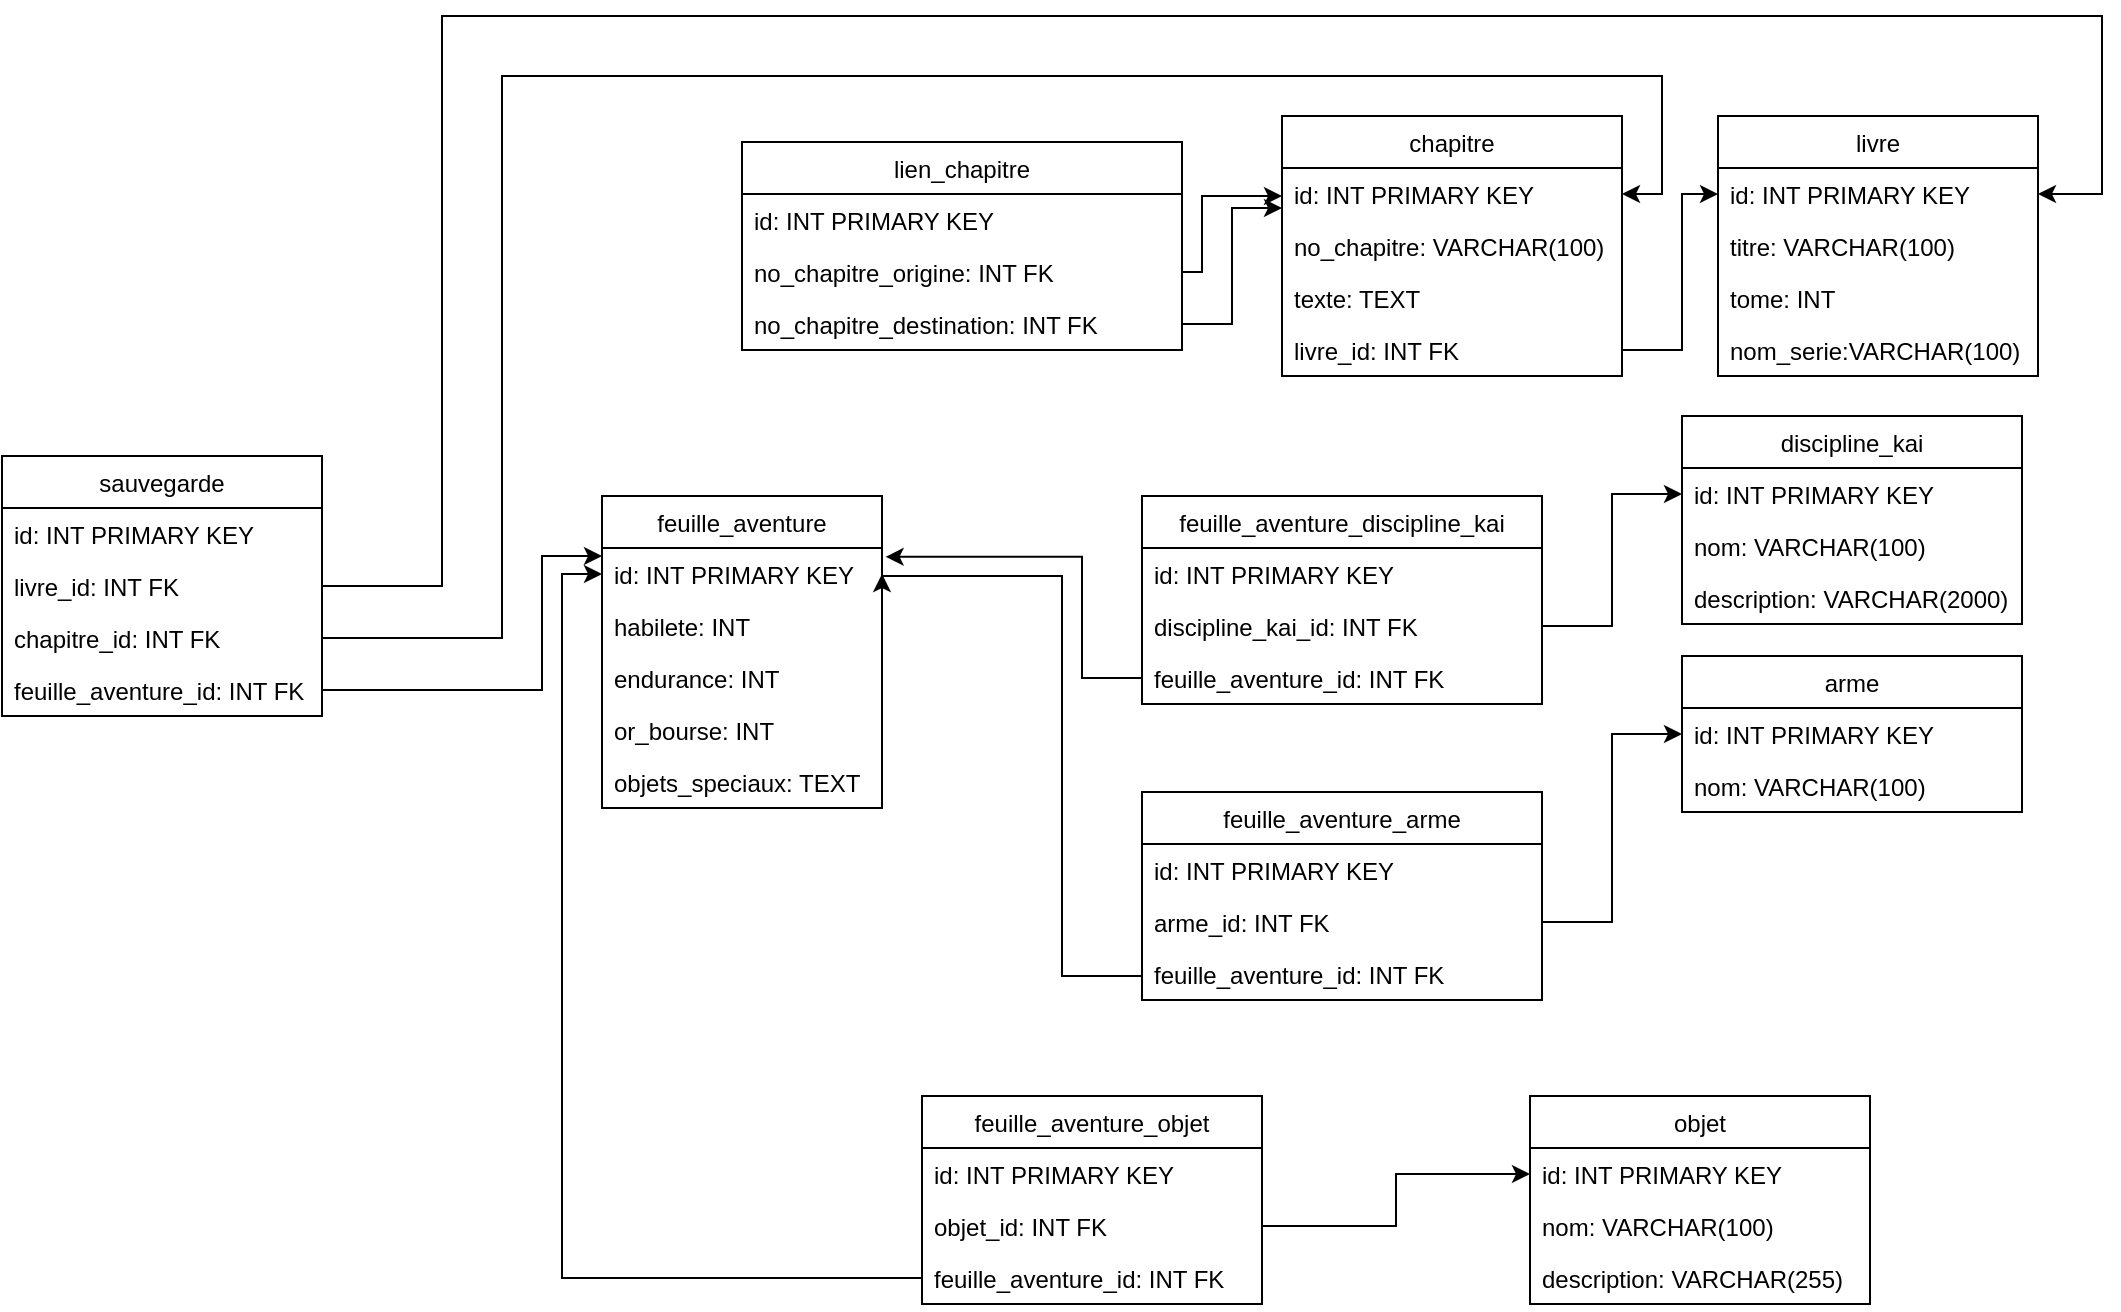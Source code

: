 <mxfile version="20.3.0" type="device"><diagram id="C5RBs43oDa-KdzZeNtuy" name="Page-1"><mxGraphModel dx="2105" dy="659" grid="1" gridSize="10" guides="1" tooltips="1" connect="1" arrows="1" fold="1" page="1" pageScale="1" pageWidth="827" pageHeight="1169" math="0" shadow="0"><root><mxCell id="WIyWlLk6GJQsqaUBKTNV-0"/><mxCell id="WIyWlLk6GJQsqaUBKTNV-1" parent="WIyWlLk6GJQsqaUBKTNV-0"/><mxCell id="zkfFHV4jXpPFQw0GAbJ--17" value="livre" style="swimlane;fontStyle=0;align=center;verticalAlign=top;childLayout=stackLayout;horizontal=1;startSize=26;horizontalStack=0;resizeParent=1;resizeLast=0;collapsible=1;marginBottom=0;rounded=0;shadow=0;strokeWidth=1;" parent="WIyWlLk6GJQsqaUBKTNV-1" vertex="1"><mxGeometry x="508" y="120" width="160" height="130" as="geometry"><mxRectangle x="550" y="140" width="160" height="26" as="alternateBounds"/></mxGeometry></mxCell><mxCell id="zkfFHV4jXpPFQw0GAbJ--18" value="id: INT PRIMARY KEY" style="text;align=left;verticalAlign=top;spacingLeft=4;spacingRight=4;overflow=hidden;rotatable=0;points=[[0,0.5],[1,0.5]];portConstraint=eastwest;" parent="zkfFHV4jXpPFQw0GAbJ--17" vertex="1"><mxGeometry y="26" width="160" height="26" as="geometry"/></mxCell><mxCell id="zkfFHV4jXpPFQw0GAbJ--25" value="titre: VARCHAR(100)" style="text;align=left;verticalAlign=top;spacingLeft=4;spacingRight=4;overflow=hidden;rotatable=0;points=[[0,0.5],[1,0.5]];portConstraint=eastwest;" parent="zkfFHV4jXpPFQw0GAbJ--17" vertex="1"><mxGeometry y="52" width="160" height="26" as="geometry"/></mxCell><mxCell id="aiJKs-vbMbuPLIBhVTsI-39" value="tome: INT" style="text;align=left;verticalAlign=top;spacingLeft=4;spacingRight=4;overflow=hidden;rotatable=0;points=[[0,0.5],[1,0.5]];portConstraint=eastwest;" parent="zkfFHV4jXpPFQw0GAbJ--17" vertex="1"><mxGeometry y="78" width="160" height="26" as="geometry"/></mxCell><mxCell id="aiJKs-vbMbuPLIBhVTsI-40" value="nom_serie:VARCHAR(100)" style="text;align=left;verticalAlign=top;spacingLeft=4;spacingRight=4;overflow=hidden;rotatable=0;points=[[0,0.5],[1,0.5]];portConstraint=eastwest;" parent="zkfFHV4jXpPFQw0GAbJ--17" vertex="1"><mxGeometry y="104" width="160" height="26" as="geometry"/></mxCell><mxCell id="Tq5CYdEnEpSE3hcBUc5O-0" value="chapitre" style="swimlane;fontStyle=0;align=center;verticalAlign=top;childLayout=stackLayout;horizontal=1;startSize=26;horizontalStack=0;resizeParent=1;resizeLast=0;collapsible=1;marginBottom=0;rounded=0;shadow=0;strokeWidth=1;" parent="WIyWlLk6GJQsqaUBKTNV-1" vertex="1"><mxGeometry x="290" y="120" width="170" height="130" as="geometry"><mxRectangle x="550" y="140" width="160" height="26" as="alternateBounds"/></mxGeometry></mxCell><mxCell id="Tq5CYdEnEpSE3hcBUc5O-1" value="id: INT PRIMARY KEY" style="text;align=left;verticalAlign=top;spacingLeft=4;spacingRight=4;overflow=hidden;rotatable=0;points=[[0,0.5],[1,0.5]];portConstraint=eastwest;" parent="Tq5CYdEnEpSE3hcBUc5O-0" vertex="1"><mxGeometry y="26" width="170" height="26" as="geometry"/></mxCell><mxCell id="Tq5CYdEnEpSE3hcBUc5O-2" value="no_chapitre: VARCHAR(100)" style="text;align=left;verticalAlign=top;spacingLeft=4;spacingRight=4;overflow=hidden;rotatable=0;points=[[0,0.5],[1,0.5]];portConstraint=eastwest;" parent="Tq5CYdEnEpSE3hcBUc5O-0" vertex="1"><mxGeometry y="52" width="170" height="26" as="geometry"/></mxCell><mxCell id="Tq5CYdEnEpSE3hcBUc5O-3" value="texte: TEXT" style="text;align=left;verticalAlign=top;spacingLeft=4;spacingRight=4;overflow=hidden;rotatable=0;points=[[0,0.5],[1,0.5]];portConstraint=eastwest;" parent="Tq5CYdEnEpSE3hcBUc5O-0" vertex="1"><mxGeometry y="78" width="170" height="26" as="geometry"/></mxCell><mxCell id="aiJKs-vbMbuPLIBhVTsI-0" value="livre_id: INT FK" style="text;align=left;verticalAlign=top;spacingLeft=4;spacingRight=4;overflow=hidden;rotatable=0;points=[[0,0.5],[1,0.5]];portConstraint=eastwest;" parent="Tq5CYdEnEpSE3hcBUc5O-0" vertex="1"><mxGeometry y="104" width="170" height="26" as="geometry"/></mxCell><mxCell id="Tq5CYdEnEpSE3hcBUc5O-4" value="lien_chapitre" style="swimlane;fontStyle=0;align=center;verticalAlign=top;childLayout=stackLayout;horizontal=1;startSize=26;horizontalStack=0;resizeParent=1;resizeLast=0;collapsible=1;marginBottom=0;rounded=0;shadow=0;strokeWidth=1;" parent="WIyWlLk6GJQsqaUBKTNV-1" vertex="1"><mxGeometry x="20" y="133" width="220" height="104" as="geometry"><mxRectangle x="550" y="140" width="160" height="26" as="alternateBounds"/></mxGeometry></mxCell><mxCell id="Tq5CYdEnEpSE3hcBUc5O-5" value="id: INT PRIMARY KEY" style="text;align=left;verticalAlign=top;spacingLeft=4;spacingRight=4;overflow=hidden;rotatable=0;points=[[0,0.5],[1,0.5]];portConstraint=eastwest;" parent="Tq5CYdEnEpSE3hcBUc5O-4" vertex="1"><mxGeometry y="26" width="220" height="26" as="geometry"/></mxCell><mxCell id="Tq5CYdEnEpSE3hcBUc5O-6" value="no_chapitre_origine: INT FK" style="text;align=left;verticalAlign=top;spacingLeft=4;spacingRight=4;overflow=hidden;rotatable=0;points=[[0,0.5],[1,0.5]];portConstraint=eastwest;" parent="Tq5CYdEnEpSE3hcBUc5O-4" vertex="1"><mxGeometry y="52" width="220" height="26" as="geometry"/></mxCell><mxCell id="Tq5CYdEnEpSE3hcBUc5O-7" value="no_chapitre_destination: INT FK" style="text;align=left;verticalAlign=top;spacingLeft=4;spacingRight=4;overflow=hidden;rotatable=0;points=[[0,0.5],[1,0.5]];portConstraint=eastwest;" parent="Tq5CYdEnEpSE3hcBUc5O-4" vertex="1"><mxGeometry y="78" width="220" height="26" as="geometry"/></mxCell><mxCell id="Tq5CYdEnEpSE3hcBUc5O-8" value="discipline_kai" style="swimlane;fontStyle=0;align=center;verticalAlign=top;childLayout=stackLayout;horizontal=1;startSize=26;horizontalStack=0;resizeParent=1;resizeLast=0;collapsible=1;marginBottom=0;rounded=0;shadow=0;strokeWidth=1;" parent="WIyWlLk6GJQsqaUBKTNV-1" vertex="1"><mxGeometry x="490" y="270" width="170" height="104" as="geometry"><mxRectangle x="550" y="140" width="160" height="26" as="alternateBounds"/></mxGeometry></mxCell><mxCell id="Tq5CYdEnEpSE3hcBUc5O-9" value="id: INT PRIMARY KEY" style="text;align=left;verticalAlign=top;spacingLeft=4;spacingRight=4;overflow=hidden;rotatable=0;points=[[0,0.5],[1,0.5]];portConstraint=eastwest;" parent="Tq5CYdEnEpSE3hcBUc5O-8" vertex="1"><mxGeometry y="26" width="170" height="26" as="geometry"/></mxCell><mxCell id="Tq5CYdEnEpSE3hcBUc5O-10" value="nom: VARCHAR(100)" style="text;align=left;verticalAlign=top;spacingLeft=4;spacingRight=4;overflow=hidden;rotatable=0;points=[[0,0.5],[1,0.5]];portConstraint=eastwest;" parent="Tq5CYdEnEpSE3hcBUc5O-8" vertex="1"><mxGeometry y="52" width="170" height="26" as="geometry"/></mxCell><mxCell id="aiJKs-vbMbuPLIBhVTsI-23" value="description: VARCHAR(2000)" style="text;align=left;verticalAlign=top;spacingLeft=4;spacingRight=4;overflow=hidden;rotatable=0;points=[[0,0.5],[1,0.5]];portConstraint=eastwest;" parent="Tq5CYdEnEpSE3hcBUc5O-8" vertex="1"><mxGeometry y="78" width="170" height="26" as="geometry"/></mxCell><mxCell id="Tq5CYdEnEpSE3hcBUc5O-12" value="arme" style="swimlane;fontStyle=0;align=center;verticalAlign=top;childLayout=stackLayout;horizontal=1;startSize=26;horizontalStack=0;resizeParent=1;resizeLast=0;collapsible=1;marginBottom=0;rounded=0;shadow=0;strokeWidth=1;" parent="WIyWlLk6GJQsqaUBKTNV-1" vertex="1"><mxGeometry x="490" y="390" width="170" height="78" as="geometry"><mxRectangle x="550" y="140" width="160" height="26" as="alternateBounds"/></mxGeometry></mxCell><mxCell id="Tq5CYdEnEpSE3hcBUc5O-13" value="id: INT PRIMARY KEY" style="text;align=left;verticalAlign=top;spacingLeft=4;spacingRight=4;overflow=hidden;rotatable=0;points=[[0,0.5],[1,0.5]];portConstraint=eastwest;" parent="Tq5CYdEnEpSE3hcBUc5O-12" vertex="1"><mxGeometry y="26" width="170" height="26" as="geometry"/></mxCell><mxCell id="Tq5CYdEnEpSE3hcBUc5O-14" value="nom: VARCHAR(100)" style="text;align=left;verticalAlign=top;spacingLeft=4;spacingRight=4;overflow=hidden;rotatable=0;points=[[0,0.5],[1,0.5]];portConstraint=eastwest;" parent="Tq5CYdEnEpSE3hcBUc5O-12" vertex="1"><mxGeometry y="52" width="170" height="26" as="geometry"/></mxCell><mxCell id="Tq5CYdEnEpSE3hcBUc5O-15" value="feuille_aventure" style="swimlane;fontStyle=0;align=center;verticalAlign=top;childLayout=stackLayout;horizontal=1;startSize=26;horizontalStack=0;resizeParent=1;resizeLast=0;collapsible=1;marginBottom=0;rounded=0;shadow=0;strokeWidth=1;" parent="WIyWlLk6GJQsqaUBKTNV-1" vertex="1"><mxGeometry x="-50" y="310" width="140" height="156" as="geometry"><mxRectangle x="550" y="140" width="160" height="26" as="alternateBounds"/></mxGeometry></mxCell><mxCell id="Tq5CYdEnEpSE3hcBUc5O-16" value="id: INT PRIMARY KEY" style="text;align=left;verticalAlign=top;spacingLeft=4;spacingRight=4;overflow=hidden;rotatable=0;points=[[0,0.5],[1,0.5]];portConstraint=eastwest;" parent="Tq5CYdEnEpSE3hcBUc5O-15" vertex="1"><mxGeometry y="26" width="140" height="26" as="geometry"/></mxCell><mxCell id="aiJKs-vbMbuPLIBhVTsI-11" value="habilete: INT" style="text;align=left;verticalAlign=top;spacingLeft=4;spacingRight=4;overflow=hidden;rotatable=0;points=[[0,0.5],[1,0.5]];portConstraint=eastwest;" parent="Tq5CYdEnEpSE3hcBUc5O-15" vertex="1"><mxGeometry y="52" width="140" height="26" as="geometry"/></mxCell><mxCell id="aiJKs-vbMbuPLIBhVTsI-25" value="endurance: INT" style="text;align=left;verticalAlign=top;spacingLeft=4;spacingRight=4;overflow=hidden;rotatable=0;points=[[0,0.5],[1,0.5]];portConstraint=eastwest;" parent="Tq5CYdEnEpSE3hcBUc5O-15" vertex="1"><mxGeometry y="78" width="140" height="26" as="geometry"/></mxCell><mxCell id="aiJKs-vbMbuPLIBhVTsI-26" value="or_bourse: INT" style="text;align=left;verticalAlign=top;spacingLeft=4;spacingRight=4;overflow=hidden;rotatable=0;points=[[0,0.5],[1,0.5]];portConstraint=eastwest;" parent="Tq5CYdEnEpSE3hcBUc5O-15" vertex="1"><mxGeometry y="104" width="140" height="26" as="geometry"/></mxCell><mxCell id="YGR9zVhNJvoj65JIV4Sn-10" value="objets_speciaux: TEXT" style="text;align=left;verticalAlign=top;spacingLeft=4;spacingRight=4;overflow=hidden;rotatable=0;points=[[0,0.5],[1,0.5]];portConstraint=eastwest;" vertex="1" parent="Tq5CYdEnEpSE3hcBUc5O-15"><mxGeometry y="130" width="140" height="26" as="geometry"/></mxCell><mxCell id="Tq5CYdEnEpSE3hcBUc5O-19" value="sauvegarde" style="swimlane;fontStyle=0;align=center;verticalAlign=top;childLayout=stackLayout;horizontal=1;startSize=26;horizontalStack=0;resizeParent=1;resizeLast=0;collapsible=1;marginBottom=0;rounded=0;shadow=0;strokeWidth=1;" parent="WIyWlLk6GJQsqaUBKTNV-1" vertex="1"><mxGeometry x="-350" y="290" width="160" height="130" as="geometry"><mxRectangle x="550" y="140" width="160" height="26" as="alternateBounds"/></mxGeometry></mxCell><mxCell id="Tq5CYdEnEpSE3hcBUc5O-20" value="id: INT PRIMARY KEY" style="text;align=left;verticalAlign=top;spacingLeft=4;spacingRight=4;overflow=hidden;rotatable=0;points=[[0,0.5],[1,0.5]];portConstraint=eastwest;" parent="Tq5CYdEnEpSE3hcBUc5O-19" vertex="1"><mxGeometry y="26" width="160" height="26" as="geometry"/></mxCell><mxCell id="Tq5CYdEnEpSE3hcBUc5O-23" value="livre_id: INT FK" style="text;align=left;verticalAlign=top;spacingLeft=4;spacingRight=4;overflow=hidden;rotatable=0;points=[[0,0.5],[1,0.5]];portConstraint=eastwest;" parent="Tq5CYdEnEpSE3hcBUc5O-19" vertex="1"><mxGeometry y="52" width="160" height="26" as="geometry"/></mxCell><mxCell id="Tq5CYdEnEpSE3hcBUc5O-24" value="chapitre_id: INT FK" style="text;align=left;verticalAlign=top;spacingLeft=4;spacingRight=4;overflow=hidden;rotatable=0;points=[[0,0.5],[1,0.5]];portConstraint=eastwest;" parent="Tq5CYdEnEpSE3hcBUc5O-19" vertex="1"><mxGeometry y="78" width="160" height="26" as="geometry"/></mxCell><mxCell id="Tq5CYdEnEpSE3hcBUc5O-25" value="feuille_aventure_id: INT FK" style="text;align=left;verticalAlign=top;spacingLeft=4;spacingRight=4;overflow=hidden;rotatable=0;points=[[0,0.5],[1,0.5]];portConstraint=eastwest;" parent="Tq5CYdEnEpSE3hcBUc5O-19" vertex="1"><mxGeometry y="104" width="160" height="26" as="geometry"/></mxCell><mxCell id="aiJKs-vbMbuPLIBhVTsI-1" value="" style="endArrow=classic;html=1;rounded=0;entryX=0;entryY=0.5;entryDx=0;entryDy=0;exitX=1;exitY=0.5;exitDx=0;exitDy=0;edgeStyle=orthogonalEdgeStyle;" parent="WIyWlLk6GJQsqaUBKTNV-1" source="aiJKs-vbMbuPLIBhVTsI-0" target="zkfFHV4jXpPFQw0GAbJ--18" edge="1"><mxGeometry width="50" height="50" relative="1" as="geometry"><mxPoint x="390" y="360" as="sourcePoint"/><mxPoint x="440" y="310" as="targetPoint"/><Array as="points"><mxPoint x="490" y="237"/><mxPoint x="490" y="159"/></Array></mxGeometry></mxCell><mxCell id="aiJKs-vbMbuPLIBhVTsI-3" value="" style="endArrow=classic;html=1;rounded=0;exitX=1;exitY=0.5;exitDx=0;exitDy=0;edgeStyle=orthogonalEdgeStyle;" parent="WIyWlLk6GJQsqaUBKTNV-1" source="Tq5CYdEnEpSE3hcBUc5O-6" edge="1"><mxGeometry width="50" height="50" relative="1" as="geometry"><mxPoint x="390" y="360" as="sourcePoint"/><mxPoint x="290" y="160" as="targetPoint"/><Array as="points"><mxPoint x="250" y="198"/><mxPoint x="250" y="160"/><mxPoint x="290" y="160"/></Array></mxGeometry></mxCell><mxCell id="aiJKs-vbMbuPLIBhVTsI-5" value="" style="endArrow=classic;html=1;rounded=0;exitX=1;exitY=0.5;exitDx=0;exitDy=0;edgeStyle=orthogonalEdgeStyle;entryX=0;entryY=0.755;entryDx=0;entryDy=0;entryPerimeter=0;" parent="WIyWlLk6GJQsqaUBKTNV-1" source="Tq5CYdEnEpSE3hcBUc5O-7" target="Tq5CYdEnEpSE3hcBUc5O-1" edge="1"><mxGeometry width="50" height="50" relative="1" as="geometry"><mxPoint x="390" y="220" as="sourcePoint"/><mxPoint x="440" y="170" as="targetPoint"/><Array as="points"><mxPoint x="265" y="224"/><mxPoint x="265" y="166"/><mxPoint x="290" y="166"/></Array></mxGeometry></mxCell><mxCell id="aiJKs-vbMbuPLIBhVTsI-7" value="feuille_aventure_discipline_kai" style="swimlane;fontStyle=0;align=center;verticalAlign=top;childLayout=stackLayout;horizontal=1;startSize=26;horizontalStack=0;resizeParent=1;resizeLast=0;collapsible=1;marginBottom=0;rounded=0;shadow=0;strokeWidth=1;" parent="WIyWlLk6GJQsqaUBKTNV-1" vertex="1"><mxGeometry x="220" y="310" width="200" height="104" as="geometry"><mxRectangle x="550" y="140" width="160" height="26" as="alternateBounds"/></mxGeometry></mxCell><mxCell id="aiJKs-vbMbuPLIBhVTsI-8" value="id: INT PRIMARY KEY" style="text;align=left;verticalAlign=top;spacingLeft=4;spacingRight=4;overflow=hidden;rotatable=0;points=[[0,0.5],[1,0.5]];portConstraint=eastwest;" parent="aiJKs-vbMbuPLIBhVTsI-7" vertex="1"><mxGeometry y="26" width="200" height="26" as="geometry"/></mxCell><mxCell id="aiJKs-vbMbuPLIBhVTsI-9" value="discipline_kai_id: INT FK" style="text;align=left;verticalAlign=top;spacingLeft=4;spacingRight=4;overflow=hidden;rotatable=0;points=[[0,0.5],[1,0.5]];portConstraint=eastwest;" parent="aiJKs-vbMbuPLIBhVTsI-7" vertex="1"><mxGeometry y="52" width="200" height="26" as="geometry"/></mxCell><mxCell id="aiJKs-vbMbuPLIBhVTsI-10" value="feuille_aventure_id: INT FK" style="text;align=left;verticalAlign=top;spacingLeft=4;spacingRight=4;overflow=hidden;rotatable=0;points=[[0,0.5],[1,0.5]];portConstraint=eastwest;" parent="aiJKs-vbMbuPLIBhVTsI-7" vertex="1"><mxGeometry y="78" width="200" height="26" as="geometry"/></mxCell><mxCell id="aiJKs-vbMbuPLIBhVTsI-12" value="" style="endArrow=classic;html=1;rounded=0;exitX=0;exitY=0.5;exitDx=0;exitDy=0;edgeStyle=orthogonalEdgeStyle;entryX=1.013;entryY=0.169;entryDx=0;entryDy=0;entryPerimeter=0;" parent="WIyWlLk6GJQsqaUBKTNV-1" source="aiJKs-vbMbuPLIBhVTsI-10" target="Tq5CYdEnEpSE3hcBUc5O-16" edge="1"><mxGeometry width="50" height="50" relative="1" as="geometry"><mxPoint x="320" y="380" as="sourcePoint"/><mxPoint x="120" y="320" as="targetPoint"/><Array as="points"><mxPoint x="190" y="401"/><mxPoint x="190" y="340"/></Array></mxGeometry></mxCell><mxCell id="aiJKs-vbMbuPLIBhVTsI-13" value="" style="endArrow=classic;html=1;rounded=0;entryX=0;entryY=0.5;entryDx=0;entryDy=0;exitX=1;exitY=0.5;exitDx=0;exitDy=0;edgeStyle=orthogonalEdgeStyle;" parent="WIyWlLk6GJQsqaUBKTNV-1" source="aiJKs-vbMbuPLIBhVTsI-9" target="Tq5CYdEnEpSE3hcBUc5O-9" edge="1"><mxGeometry width="50" height="50" relative="1" as="geometry"><mxPoint x="320" y="380" as="sourcePoint"/><mxPoint x="370" y="330" as="targetPoint"/></mxGeometry></mxCell><mxCell id="aiJKs-vbMbuPLIBhVTsI-14" value="feuille_aventure_arme" style="swimlane;fontStyle=0;align=center;verticalAlign=top;childLayout=stackLayout;horizontal=1;startSize=26;horizontalStack=0;resizeParent=1;resizeLast=0;collapsible=1;marginBottom=0;rounded=0;shadow=0;strokeWidth=1;" parent="WIyWlLk6GJQsqaUBKTNV-1" vertex="1"><mxGeometry x="220" y="458" width="200" height="104" as="geometry"><mxRectangle x="550" y="140" width="160" height="26" as="alternateBounds"/></mxGeometry></mxCell><mxCell id="aiJKs-vbMbuPLIBhVTsI-15" value="id: INT PRIMARY KEY" style="text;align=left;verticalAlign=top;spacingLeft=4;spacingRight=4;overflow=hidden;rotatable=0;points=[[0,0.5],[1,0.5]];portConstraint=eastwest;" parent="aiJKs-vbMbuPLIBhVTsI-14" vertex="1"><mxGeometry y="26" width="200" height="26" as="geometry"/></mxCell><mxCell id="aiJKs-vbMbuPLIBhVTsI-16" value="arme_id: INT FK" style="text;align=left;verticalAlign=top;spacingLeft=4;spacingRight=4;overflow=hidden;rotatable=0;points=[[0,0.5],[1,0.5]];portConstraint=eastwest;" parent="aiJKs-vbMbuPLIBhVTsI-14" vertex="1"><mxGeometry y="52" width="200" height="26" as="geometry"/></mxCell><mxCell id="aiJKs-vbMbuPLIBhVTsI-17" value="feuille_aventure_id: INT FK" style="text;align=left;verticalAlign=top;spacingLeft=4;spacingRight=4;overflow=hidden;rotatable=0;points=[[0,0.5],[1,0.5]];portConstraint=eastwest;" parent="aiJKs-vbMbuPLIBhVTsI-14" vertex="1"><mxGeometry y="78" width="200" height="26" as="geometry"/></mxCell><mxCell id="aiJKs-vbMbuPLIBhVTsI-18" value="" style="endArrow=classic;html=1;rounded=0;exitX=0;exitY=0.5;exitDx=0;exitDy=0;edgeStyle=orthogonalEdgeStyle;entryX=1;entryY=0.5;entryDx=0;entryDy=0;" parent="WIyWlLk6GJQsqaUBKTNV-1" source="aiJKs-vbMbuPLIBhVTsI-17" target="Tq5CYdEnEpSE3hcBUc5O-16" edge="1"><mxGeometry width="50" height="50" relative="1" as="geometry"><mxPoint x="320" y="460" as="sourcePoint"/><mxPoint x="140" y="400" as="targetPoint"/><Array as="points"><mxPoint x="220" y="550"/><mxPoint x="180" y="550"/><mxPoint x="180" y="350"/></Array></mxGeometry></mxCell><mxCell id="aiJKs-vbMbuPLIBhVTsI-19" value="" style="endArrow=classic;html=1;rounded=0;entryX=0;entryY=0.5;entryDx=0;entryDy=0;exitX=1;exitY=0.5;exitDx=0;exitDy=0;edgeStyle=orthogonalEdgeStyle;" parent="WIyWlLk6GJQsqaUBKTNV-1" source="aiJKs-vbMbuPLIBhVTsI-16" target="Tq5CYdEnEpSE3hcBUc5O-13" edge="1"><mxGeometry width="50" height="50" relative="1" as="geometry"><mxPoint x="320" y="460" as="sourcePoint"/><mxPoint x="370" y="410" as="targetPoint"/></mxGeometry></mxCell><mxCell id="aiJKs-vbMbuPLIBhVTsI-20" value="" style="endArrow=classic;html=1;rounded=0;entryX=1;entryY=0.5;entryDx=0;entryDy=0;exitX=1;exitY=0.5;exitDx=0;exitDy=0;edgeStyle=orthogonalEdgeStyle;" parent="WIyWlLk6GJQsqaUBKTNV-1" source="Tq5CYdEnEpSE3hcBUc5O-23" target="zkfFHV4jXpPFQw0GAbJ--18" edge="1"><mxGeometry width="50" height="50" relative="1" as="geometry"><mxPoint x="130" y="360" as="sourcePoint"/><mxPoint x="180" y="310" as="targetPoint"/><Array as="points"><mxPoint x="-130" y="355"/><mxPoint x="-130" y="70"/><mxPoint x="700" y="70"/><mxPoint x="700" y="159"/></Array></mxGeometry></mxCell><mxCell id="aiJKs-vbMbuPLIBhVTsI-21" value="" style="endArrow=classic;html=1;rounded=0;exitX=1;exitY=0.5;exitDx=0;exitDy=0;entryX=1;entryY=0.5;entryDx=0;entryDy=0;edgeStyle=orthogonalEdgeStyle;" parent="WIyWlLk6GJQsqaUBKTNV-1" source="Tq5CYdEnEpSE3hcBUc5O-24" target="Tq5CYdEnEpSE3hcBUc5O-1" edge="1"><mxGeometry width="50" height="50" relative="1" as="geometry"><mxPoint x="180" y="360" as="sourcePoint"/><mxPoint x="230" y="310" as="targetPoint"/><Array as="points"><mxPoint x="-100" y="381"/><mxPoint x="-100" y="100"/><mxPoint x="480" y="100"/><mxPoint x="480" y="159"/></Array></mxGeometry></mxCell><mxCell id="aiJKs-vbMbuPLIBhVTsI-22" value="" style="endArrow=classic;html=1;rounded=0;exitX=1;exitY=0.5;exitDx=0;exitDy=0;edgeStyle=orthogonalEdgeStyle;" parent="WIyWlLk6GJQsqaUBKTNV-1" source="Tq5CYdEnEpSE3hcBUc5O-25" edge="1"><mxGeometry width="50" height="50" relative="1" as="geometry"><mxPoint x="90" y="360" as="sourcePoint"/><mxPoint x="-50" y="340" as="targetPoint"/><Array as="points"><mxPoint x="-80" y="407"/><mxPoint x="-80" y="340"/></Array></mxGeometry></mxCell><mxCell id="aiJKs-vbMbuPLIBhVTsI-28" value="objet" style="swimlane;fontStyle=0;align=center;verticalAlign=top;childLayout=stackLayout;horizontal=1;startSize=26;horizontalStack=0;resizeParent=1;resizeLast=0;collapsible=1;marginBottom=0;rounded=0;shadow=0;strokeWidth=1;" parent="WIyWlLk6GJQsqaUBKTNV-1" vertex="1"><mxGeometry x="414" y="610" width="170" height="104" as="geometry"><mxRectangle x="550" y="140" width="160" height="26" as="alternateBounds"/></mxGeometry></mxCell><mxCell id="aiJKs-vbMbuPLIBhVTsI-29" value="id: INT PRIMARY KEY" style="text;align=left;verticalAlign=top;spacingLeft=4;spacingRight=4;overflow=hidden;rotatable=0;points=[[0,0.5],[1,0.5]];portConstraint=eastwest;" parent="aiJKs-vbMbuPLIBhVTsI-28" vertex="1"><mxGeometry y="26" width="170" height="26" as="geometry"/></mxCell><mxCell id="aiJKs-vbMbuPLIBhVTsI-30" value="nom: VARCHAR(100)" style="text;align=left;verticalAlign=top;spacingLeft=4;spacingRight=4;overflow=hidden;rotatable=0;points=[[0,0.5],[1,0.5]];portConstraint=eastwest;" parent="aiJKs-vbMbuPLIBhVTsI-28" vertex="1"><mxGeometry y="52" width="170" height="26" as="geometry"/></mxCell><mxCell id="aiJKs-vbMbuPLIBhVTsI-31" value="description: VARCHAR(255)" style="text;align=left;verticalAlign=top;spacingLeft=4;spacingRight=4;overflow=hidden;rotatable=0;points=[[0,0.5],[1,0.5]];portConstraint=eastwest;" parent="aiJKs-vbMbuPLIBhVTsI-28" vertex="1"><mxGeometry y="78" width="170" height="26" as="geometry"/></mxCell><mxCell id="aiJKs-vbMbuPLIBhVTsI-32" value="feuille_aventure_objet" style="swimlane;fontStyle=0;align=center;verticalAlign=top;childLayout=stackLayout;horizontal=1;startSize=26;horizontalStack=0;resizeParent=1;resizeLast=0;collapsible=1;marginBottom=0;rounded=0;shadow=0;strokeWidth=1;" parent="WIyWlLk6GJQsqaUBKTNV-1" vertex="1"><mxGeometry x="110" y="610" width="170" height="104" as="geometry"><mxRectangle x="550" y="140" width="160" height="26" as="alternateBounds"/></mxGeometry></mxCell><mxCell id="aiJKs-vbMbuPLIBhVTsI-33" value="id: INT PRIMARY KEY" style="text;align=left;verticalAlign=top;spacingLeft=4;spacingRight=4;overflow=hidden;rotatable=0;points=[[0,0.5],[1,0.5]];portConstraint=eastwest;" parent="aiJKs-vbMbuPLIBhVTsI-32" vertex="1"><mxGeometry y="26" width="170" height="26" as="geometry"/></mxCell><mxCell id="aiJKs-vbMbuPLIBhVTsI-34" value="objet_id: INT FK" style="text;align=left;verticalAlign=top;spacingLeft=4;spacingRight=4;overflow=hidden;rotatable=0;points=[[0,0.5],[1,0.5]];portConstraint=eastwest;" parent="aiJKs-vbMbuPLIBhVTsI-32" vertex="1"><mxGeometry y="52" width="170" height="26" as="geometry"/></mxCell><mxCell id="aiJKs-vbMbuPLIBhVTsI-35" value="feuille_aventure_id: INT FK" style="text;align=left;verticalAlign=top;spacingLeft=4;spacingRight=4;overflow=hidden;rotatable=0;points=[[0,0.5],[1,0.5]];portConstraint=eastwest;" parent="aiJKs-vbMbuPLIBhVTsI-32" vertex="1"><mxGeometry y="78" width="170" height="26" as="geometry"/></mxCell><mxCell id="aiJKs-vbMbuPLIBhVTsI-37" value="" style="endArrow=classic;html=1;rounded=0;entryX=0;entryY=0.5;entryDx=0;entryDy=0;exitX=1;exitY=0.5;exitDx=0;exitDy=0;edgeStyle=orthogonalEdgeStyle;" parent="WIyWlLk6GJQsqaUBKTNV-1" source="aiJKs-vbMbuPLIBhVTsI-34" target="aiJKs-vbMbuPLIBhVTsI-29" edge="1"><mxGeometry width="50" height="50" relative="1" as="geometry"><mxPoint x="130" y="460" as="sourcePoint"/><mxPoint x="180" y="410" as="targetPoint"/></mxGeometry></mxCell><mxCell id="aiJKs-vbMbuPLIBhVTsI-38" value="" style="endArrow=classic;html=1;rounded=0;exitX=0;exitY=0.5;exitDx=0;exitDy=0;edgeStyle=orthogonalEdgeStyle;entryX=0;entryY=0.5;entryDx=0;entryDy=0;" parent="WIyWlLk6GJQsqaUBKTNV-1" source="aiJKs-vbMbuPLIBhVTsI-35" target="Tq5CYdEnEpSE3hcBUc5O-16" edge="1"><mxGeometry width="50" height="50" relative="1" as="geometry"><mxPoint x="130" y="460" as="sourcePoint"/><mxPoint x="-120" y="470" as="targetPoint"/><Array as="points"><mxPoint x="-70" y="701"/><mxPoint x="-70" y="349"/></Array></mxGeometry></mxCell></root></mxGraphModel></diagram></mxfile>